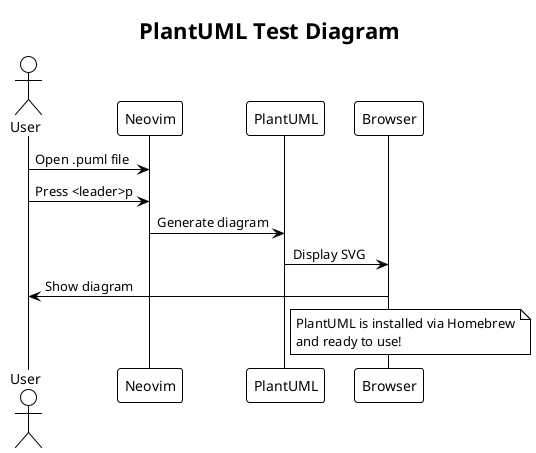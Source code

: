 @startuml
!theme plain

title PlantUML Test Diagram

actor User
participant "Neovim" as NV
participant "PlantUML" as PU
participant "Browser" as BR

User -> NV: Open .puml file
User -> NV: Press <leader>p
NV -> PU: Generate diagram
PU -> BR: Display SVG
BR -> User: Show diagram

note right of PU
  PlantUML is installed via Homebrew
  and ready to use!
end note

@enduml

